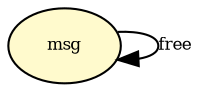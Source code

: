 digraph RGL__DirectedAdjacencyGraph {msg[fontsize = 8,label = "msg",shape = ellipse, fillcolor="#fffacd", style = filled]

msg -> msg[fontsize = 8,label = "free"]

}
